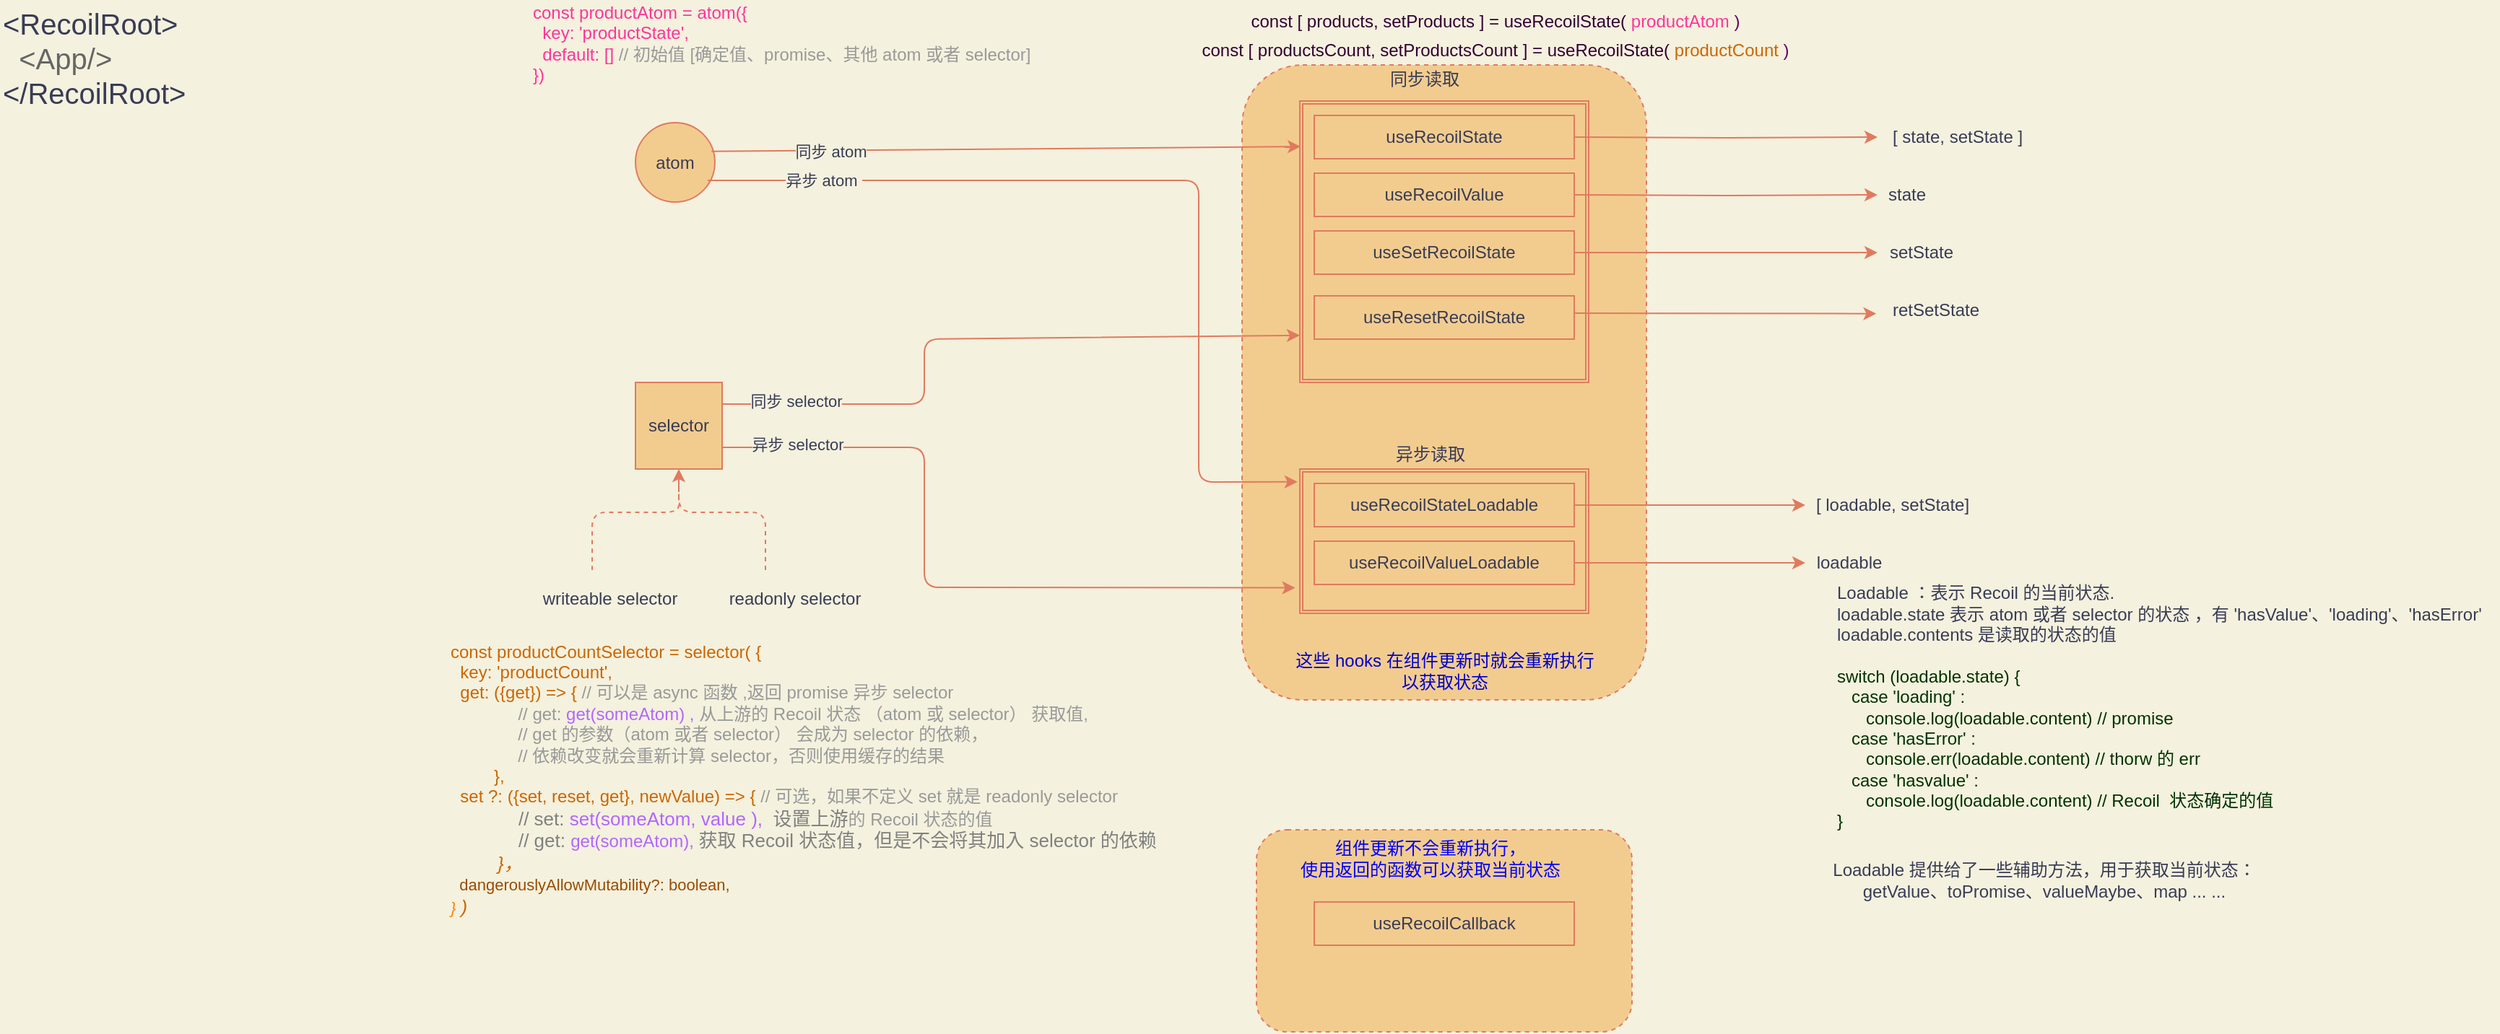 <mxfile version="13.6.5">
    <diagram id="i2OgHjfCd6dJsEXkG7xI" name="第 1 页">
        <mxGraphModel dx="932" dy="566" grid="1" gridSize="10" guides="1" tooltips="1" connect="1" arrows="1" fold="1" page="1" pageScale="1" pageWidth="827" pageHeight="1169" background="#F4F1DE" math="0" shadow="0">
            <root>
                <mxCell id="0"/>
                <mxCell id="1" parent="0"/>
                <mxCell id="76" value="" style="rounded=1;whiteSpace=wrap;html=1;dashed=1;strokeColor=#E07A5F;fillColor=#F2CC8F;fontColor=#393C56;" parent="1" vertex="1">
                    <mxGeometry x="940" y="620" width="260" height="140" as="geometry"/>
                </mxCell>
                <mxCell id="74" value="" style="rounded=1;whiteSpace=wrap;html=1;dashed=1;strokeColor=#E07A5F;fillColor=#F2CC8F;fontColor=#393C56;" parent="1" vertex="1">
                    <mxGeometry x="930" y="90" width="280" height="440" as="geometry"/>
                </mxCell>
                <mxCell id="35" value="" style="shape=ext;double=1;rounded=0;whiteSpace=wrap;html=1;fillColor=#F2CC8F;strokeColor=#E07A5F;fontColor=#393C56;" parent="1" vertex="1">
                    <mxGeometry x="970" y="115" width="200" height="195" as="geometry"/>
                </mxCell>
                <mxCell id="8" value="" style="edgeStyle=orthogonalEdgeStyle;rounded=0;orthogonalLoop=1;jettySize=auto;html=1;strokeColor=#E07A5F;fontColor=#393C56;labelBackgroundColor=#F4F1DE;" parent="1" target="7" edge="1">
                    <mxGeometry relative="1" as="geometry">
                        <mxPoint x="1160" y="140" as="sourcePoint"/>
                    </mxGeometry>
                </mxCell>
                <mxCell id="7" value="[ state, setState ]" style="text;html=1;align=center;verticalAlign=middle;resizable=0;points=[];autosize=1;fontColor=#393C56;" parent="1" vertex="1">
                    <mxGeometry x="1370" y="130" width="110" height="20" as="geometry"/>
                </mxCell>
                <mxCell id="13" value="" style="edgeStyle=orthogonalEdgeStyle;rounded=0;orthogonalLoop=1;jettySize=auto;html=1;strokeColor=#E07A5F;fontColor=#393C56;labelBackgroundColor=#F4F1DE;" parent="1" target="12" edge="1">
                    <mxGeometry relative="1" as="geometry">
                        <mxPoint x="1160" y="180" as="sourcePoint"/>
                    </mxGeometry>
                </mxCell>
                <mxCell id="12" value="state" style="text;html=1;align=center;verticalAlign=middle;resizable=0;points=[];autosize=1;fontColor=#393C56;" parent="1" vertex="1">
                    <mxGeometry x="1370" y="170" width="40" height="20" as="geometry"/>
                </mxCell>
                <mxCell id="24" value="" style="edgeStyle=orthogonalEdgeStyle;rounded=0;orthogonalLoop=1;jettySize=auto;html=1;exitX=1;exitY=0.5;exitDx=0;exitDy=0;strokeColor=#E07A5F;fontColor=#393C56;labelBackgroundColor=#F4F1DE;" parent="1" source="40" target="23" edge="1">
                    <mxGeometry relative="1" as="geometry">
                        <mxPoint x="1170" y="220" as="sourcePoint"/>
                    </mxGeometry>
                </mxCell>
                <mxCell id="17" value="atom" style="ellipse;whiteSpace=wrap;html=1;aspect=fixed;fillColor=#F2CC8F;strokeColor=#E07A5F;fontColor=#393C56;" parent="1" vertex="1">
                    <mxGeometry x="510" y="130" width="55" height="55" as="geometry"/>
                </mxCell>
                <mxCell id="18" value="selector" style="whiteSpace=wrap;html=1;aspect=fixed;fillColor=#F2CC8F;strokeColor=#E07A5F;fontColor=#393C56;" parent="1" vertex="1">
                    <mxGeometry x="510" y="310" width="60" height="60" as="geometry"/>
                </mxCell>
                <mxCell id="23" value="setState" style="text;html=1;align=center;verticalAlign=middle;resizable=0;points=[];autosize=1;fontColor=#393C56;" parent="1" vertex="1">
                    <mxGeometry x="1370" y="210" width="60" height="20" as="geometry"/>
                </mxCell>
                <mxCell id="28" value="retSetState" style="text;html=1;align=center;verticalAlign=middle;resizable=0;points=[];autosize=1;fontColor=#393C56;" parent="1" vertex="1">
                    <mxGeometry x="1370" y="250" width="80" height="20" as="geometry"/>
                </mxCell>
                <mxCell id="72" style="edgeStyle=orthogonalEdgeStyle;rounded=0;orthogonalLoop=1;jettySize=auto;html=1;exitX=0.1;exitY=0.5;exitDx=0;exitDy=0;exitPerimeter=0;entryX=0.5;entryY=1;entryDx=0;entryDy=0;strokeColor=#E07A5F;fontColor=#393C56;labelBackgroundColor=#F4F1DE;" parent="1" source="29" target="18" edge="1">
                    <mxGeometry relative="1" as="geometry"/>
                </mxCell>
                <mxCell id="29" value="" style="shape=curlyBracket;whiteSpace=wrap;html=1;rounded=1;dashed=1;rotation=90;size=0.333;fillColor=#F2CC8F;strokeColor=#E07A5F;fontColor=#393C56;" parent="1" vertex="1">
                    <mxGeometry x="510" y="350" width="60" height="120" as="geometry"/>
                </mxCell>
                <mxCell id="30" value="writeable selector" style="text;html=1;align=center;verticalAlign=middle;resizable=0;points=[];autosize=1;fontColor=#393C56;" parent="1" vertex="1">
                    <mxGeometry x="437" y="450" width="110" height="20" as="geometry"/>
                </mxCell>
                <mxCell id="31" value="readonly selector" style="text;html=1;align=center;verticalAlign=middle;resizable=0;points=[];autosize=1;fontColor=#393C56;" parent="1" vertex="1">
                    <mxGeometry x="565" y="450" width="110" height="20" as="geometry"/>
                </mxCell>
                <mxCell id="33" value="异步 atom&amp;nbsp;" style="endArrow=classic;html=1;entryX=-0.008;entryY=0.089;entryDx=0;entryDy=0;entryPerimeter=0;strokeColor=#E07A5F;fontColor=#393C56;labelBackgroundColor=#F4F1DE;" parent="1" target="42" edge="1">
                    <mxGeometry x="-0.741" width="50" height="50" relative="1" as="geometry">
                        <mxPoint x="560" y="170" as="sourcePoint"/>
                        <mxPoint x="810" y="380" as="targetPoint"/>
                        <Array as="points">
                            <mxPoint x="900" y="170"/>
                            <mxPoint x="900" y="379"/>
                        </Array>
                        <mxPoint as="offset"/>
                    </mxGeometry>
                </mxCell>
                <mxCell id="38" value="useRecoilState" style="rounded=0;whiteSpace=wrap;html=1;fillColor=#F2CC8F;strokeColor=#E07A5F;fontColor=#393C56;" parent="1" vertex="1">
                    <mxGeometry x="980" y="125" width="180" height="30" as="geometry"/>
                </mxCell>
                <mxCell id="39" value="useRecoilValue" style="rounded=0;whiteSpace=wrap;html=1;fillColor=#F2CC8F;strokeColor=#E07A5F;fontColor=#393C56;" parent="1" vertex="1">
                    <mxGeometry x="980" y="165" width="180" height="30" as="geometry"/>
                </mxCell>
                <mxCell id="40" value="useSetRecoilState" style="rounded=0;whiteSpace=wrap;html=1;fillColor=#F2CC8F;strokeColor=#E07A5F;fontColor=#393C56;" parent="1" vertex="1">
                    <mxGeometry x="980" y="205" width="180" height="30" as="geometry"/>
                </mxCell>
                <mxCell id="41" value="useResetRecoilState" style="rounded=0;whiteSpace=wrap;html=1;fillColor=#F2CC8F;strokeColor=#E07A5F;fontColor=#393C56;" parent="1" vertex="1">
                    <mxGeometry x="980" y="250" width="180" height="30" as="geometry"/>
                </mxCell>
                <mxCell id="42" value="" style="shape=ext;double=1;rounded=0;whiteSpace=wrap;html=1;fillColor=#F2CC8F;strokeColor=#E07A5F;fontColor=#393C56;" parent="1" vertex="1">
                    <mxGeometry x="970" y="370" width="200" height="100" as="geometry"/>
                </mxCell>
                <mxCell id="52" value="" style="edgeStyle=orthogonalEdgeStyle;rounded=0;orthogonalLoop=1;jettySize=auto;html=1;strokeColor=#E07A5F;fontColor=#393C56;labelBackgroundColor=#F4F1DE;" parent="1" source="45" target="56" edge="1">
                    <mxGeometry relative="1" as="geometry">
                        <mxPoint x="1240" y="395" as="targetPoint"/>
                    </mxGeometry>
                </mxCell>
                <mxCell id="45" value="&lt;span&gt;useRecoilStateLoadable&lt;/span&gt;" style="rounded=0;whiteSpace=wrap;html=1;fillColor=#F2CC8F;strokeColor=#E07A5F;fontColor=#393C56;" parent="1" vertex="1">
                    <mxGeometry x="980" y="380" width="180" height="30" as="geometry"/>
                </mxCell>
                <mxCell id="46" value="&lt;span&gt;useRecoilValueLoadable&lt;/span&gt;" style="rounded=0;whiteSpace=wrap;html=1;fillColor=#F2CC8F;strokeColor=#E07A5F;fontColor=#393C56;" parent="1" vertex="1">
                    <mxGeometry x="980" y="420" width="180" height="30" as="geometry"/>
                </mxCell>
                <mxCell id="47" value="同步 selector" style="endArrow=classic;html=1;exitX=1;exitY=0.25;exitDx=0;exitDy=0;entryX=0;entryY=0.833;entryDx=0;entryDy=0;entryPerimeter=0;strokeColor=#E07A5F;fontColor=#393C56;labelBackgroundColor=#F4F1DE;" parent="1" source="18" target="35" edge="1">
                    <mxGeometry x="-0.773" y="2" width="50" height="50" relative="1" as="geometry">
                        <mxPoint x="570" y="540" as="sourcePoint"/>
                        <mxPoint x="810" y="290" as="targetPoint"/>
                        <Array as="points">
                            <mxPoint x="710" y="325"/>
                            <mxPoint x="710" y="280"/>
                        </Array>
                        <mxPoint as="offset"/>
                    </mxGeometry>
                </mxCell>
                <mxCell id="50" value="异步 selector" style="endArrow=classic;html=1;exitX=1;exitY=0.75;exitDx=0;exitDy=0;entryX=-0.016;entryY=0.823;entryDx=0;entryDy=0;entryPerimeter=0;strokeColor=#E07A5F;fontColor=#393C56;labelBackgroundColor=#F4F1DE;" parent="1" source="18" target="42" edge="1">
                    <mxGeometry x="-0.791" y="2" width="50" height="50" relative="1" as="geometry">
                        <mxPoint x="749" y="440" as="sourcePoint"/>
                        <mxPoint x="810" y="450" as="targetPoint"/>
                        <Array as="points">
                            <mxPoint x="710" y="355"/>
                            <mxPoint x="710" y="452"/>
                        </Array>
                        <mxPoint as="offset"/>
                    </mxGeometry>
                </mxCell>
                <mxCell id="55" value="" style="endArrow=classic;html=1;exitX=1;exitY=0.5;exitDx=0;exitDy=0;entryX=0;entryY=0.5;entryDx=0;entryDy=0;entryPerimeter=0;strokeColor=#E07A5F;fontColor=#393C56;labelBackgroundColor=#F4F1DE;" parent="1" source="46" target="57" edge="1">
                    <mxGeometry width="50" height="50" relative="1" as="geometry">
                        <mxPoint x="1026" y="440" as="sourcePoint"/>
                        <mxPoint x="1236" y="435" as="targetPoint"/>
                    </mxGeometry>
                </mxCell>
                <mxCell id="56" value="&lt;span&gt;[ loadable, setState]&lt;/span&gt;" style="text;html=1;align=center;verticalAlign=middle;resizable=0;points=[];autosize=1;fontColor=#393C56;" parent="1" vertex="1">
                    <mxGeometry x="1320" y="385" width="120" height="20" as="geometry"/>
                </mxCell>
                <mxCell id="57" value="loadable" style="text;html=1;align=center;verticalAlign=middle;resizable=0;points=[];autosize=1;fontColor=#393C56;" parent="1" vertex="1">
                    <mxGeometry x="1320" y="425" width="60" height="20" as="geometry"/>
                </mxCell>
                <mxCell id="58" value="同步读取" style="text;html=1;align=center;verticalAlign=middle;resizable=0;points=[];autosize=1;fontColor=#393C56;" parent="1" vertex="1">
                    <mxGeometry x="1026" y="90" width="60" height="20" as="geometry"/>
                </mxCell>
                <mxCell id="59" value="异步读取" style="text;html=1;align=center;verticalAlign=middle;resizable=0;points=[];autosize=1;fontColor=#393C56;" parent="1" vertex="1">
                    <mxGeometry x="1030" y="350" width="60" height="20" as="geometry"/>
                </mxCell>
                <mxCell id="60" value="&lt;font color=&quot;#ff3399&quot;&gt;const productAtom = atom({&lt;br&gt;&amp;nbsp; key: 'productState',&amp;nbsp;&lt;br&gt;&amp;nbsp; default: [] &lt;/font&gt;&lt;font color=&quot;#999999&quot;&gt;// 初始值 [确定值、promise、其他 atom 或者 selector]&lt;/font&gt;&lt;font color=&quot;#ff3399&quot;&gt;&lt;br&gt;})&lt;/font&gt;" style="text;html=1;align=left;verticalAlign=middle;resizable=0;points=[];autosize=1;fontColor=#393C56;" parent="1" vertex="1">
                    <mxGeometry x="437" y="45" width="360" height="60" as="geometry"/>
                </mxCell>
                <mxCell id="61" value="&lt;font color=&quot;#330033&quot;&gt;const [ products, setProducts ] =&amp;nbsp;useRecoilState(&lt;/font&gt;&amp;nbsp;&lt;span style=&quot;color: rgb(255 , 51 , 153) ; text-align: left&quot;&gt;productAtom&amp;nbsp;&lt;/span&gt;&lt;span style=&quot;text-align: left&quot;&gt;&lt;font color=&quot;#660066&quot;&gt;)&lt;/font&gt;&lt;/span&gt;" style="text;html=1;align=center;verticalAlign=middle;resizable=0;points=[];autosize=1;fontColor=#393C56;" parent="1" vertex="1">
                    <mxGeometry x="930" y="50" width="350" height="20" as="geometry"/>
                </mxCell>
                <mxCell id="62" value="&lt;font color=&quot;#cc6600&quot;&gt;const productCountSelector = selector( {&lt;/font&gt;&lt;br&gt;&lt;font color=&quot;#cc6600&quot;&gt;&amp;nbsp; key: 'productCount',&lt;/font&gt;&lt;br&gt;&lt;font color=&quot;#cc6600&quot;&gt;&amp;nbsp; get: ({get}) =&amp;gt; { &lt;/font&gt;&lt;font color=&quot;#999999&quot;&gt;// 可以是 async 函数 ,返回 promise 异步 selector&lt;/font&gt;&lt;br&gt;&amp;nbsp; &amp;nbsp; &amp;nbsp; &amp;nbsp; &amp;nbsp; &amp;nbsp; &amp;nbsp; &lt;font color=&quot;#999999&quot;&gt;// get: &lt;/font&gt;&lt;font color=&quot;#b266ff&quot;&gt;get(someAtom) ,&amp;nbsp;&lt;/font&gt;&lt;font color=&quot;#999999&quot;&gt;从上游的 Recoil 状态 （atom 或 selector） 获取值,&lt;br&gt;&amp;nbsp; &amp;nbsp; &amp;nbsp; &amp;nbsp; &amp;nbsp; &amp;nbsp; &amp;nbsp; // get 的参数（atom 或者 selector） 会成为 selector 的依赖，&lt;br&gt;&amp;nbsp; &amp;nbsp; &amp;nbsp; &amp;nbsp; &amp;nbsp; &amp;nbsp; &amp;nbsp; // 依赖改变就会重新计算 selector，否则使用缓存的结果&lt;/font&gt;&lt;br&gt;&lt;font color=&quot;#cc6600&quot;&gt;&amp;nbsp; &amp;nbsp; &amp;nbsp; &amp;nbsp; &amp;nbsp;},&lt;/font&gt;&lt;br&gt;&lt;font color=&quot;#cc6600&quot;&gt;&amp;nbsp; set ?: ({set, reset, get}, newValue) =&amp;gt; { &lt;/font&gt;&lt;font color=&quot;#999999&quot;&gt;// 可选，如果不定义 set 就是&amp;nbsp;&lt;span style=&quot;text-align: center&quot;&gt;readonly selector&lt;/span&gt;&lt;/font&gt;&lt;font color=&quot;#cc6600&quot;&gt;&lt;br&gt;&lt;/font&gt;&lt;font style=&quot;font-size: 13px&quot;&gt;&lt;font style=&quot;font-size: 13px&quot;&gt;&lt;i style=&quot;color: rgb(128 , 128 , 128)&quot;&gt;&amp;nbsp; &amp;nbsp; &amp;nbsp; &amp;nbsp; &amp;nbsp; &amp;nbsp;&lt;/i&gt;&lt;font color=&quot;#808080&quot;&gt; &amp;nbsp;// set: &lt;/font&gt;&lt;font color=&quot;#b266ff&quot;&gt;set(someAtom, value ),&amp;nbsp;&lt;/font&gt;&lt;font color=&quot;#808080&quot;&gt; 设置上游&lt;/font&gt;&lt;/font&gt;&lt;/font&gt;&lt;span style=&quot;color: rgb(153 , 153 , 153)&quot;&gt;的 Recoil 状态的值&lt;/span&gt;&lt;font color=&quot;#808080&quot; style=&quot;font-size: 13px&quot;&gt;&lt;font style=&quot;font-size: 13px&quot;&gt;&lt;br&gt;&amp;nbsp; &amp;nbsp; &amp;nbsp; &amp;nbsp; &amp;nbsp; &amp;nbsp; &amp;nbsp;// get:&amp;nbsp;&lt;/font&gt;&lt;/font&gt;&lt;span style=&quot;color: rgb(178 , 102 , 255)&quot;&gt;get(someAtom),&amp;nbsp;&lt;/span&gt;&lt;font color=&quot;#808080&quot; style=&quot;font-size: 13px&quot;&gt;&lt;font style=&quot;font-size: 13px&quot;&gt;获取 Recoil 状态值，但是不会将其加入 selector 的依赖&lt;br&gt;&lt;/font&gt;&lt;/font&gt;&lt;i style=&quot;font-size: 13px&quot;&gt;&lt;font style=&quot;font-size: 13px&quot;&gt;&lt;font color=&quot;#cc6600&quot; style=&quot;font-size: 13px&quot;&gt;&amp;nbsp; &amp;nbsp; &amp;nbsp; &amp;nbsp; &amp;nbsp;}，&lt;br&gt;&lt;/font&gt;&lt;/font&gt;&lt;/i&gt;&lt;font style=&quot;font-size: 11px&quot; color=&quot;#994c00&quot;&gt;&lt;span class=&quot;token plain&quot; style=&quot;box-sizing: border-box&quot;&gt;&amp;nbsp; dangerouslyAllowMutability&lt;/span&gt;&lt;span class=&quot;token operator&quot; style=&quot;box-sizing: border-box&quot;&gt;?&lt;/span&gt;&lt;span class=&quot;token operator&quot; style=&quot;box-sizing: border-box&quot;&gt;:&lt;/span&gt;&lt;span class=&quot;token plain&quot; style=&quot;box-sizing: border-box&quot;&gt; boolean&lt;/span&gt;&lt;span class=&quot;token punctuation&quot; style=&quot;box-sizing: border-box&quot;&gt;,&lt;/span&gt;&lt;/font&gt;&lt;i style=&quot;font-size: 11px&quot;&gt;&lt;font style=&quot;font-size: 11px&quot;&gt;&lt;font style=&quot;font-size: 11px&quot; color=&quot;#ff8000&quot;&gt;&lt;br&gt;&lt;font style=&quot;font-size: 11px&quot;&gt;}&lt;/font&gt;&lt;/font&gt;&lt;font color=&quot;#cc6600&quot; style=&quot;font-size: 13px&quot;&gt; )&lt;/font&gt;&lt;/font&gt;&lt;/i&gt;" style="text;html=1;align=left;verticalAlign=middle;resizable=0;points=[];autosize=1;fontColor=#393C56;" parent="1" vertex="1">
                    <mxGeometry x="380" y="490" width="500" height="190" as="geometry"/>
                </mxCell>
                <mxCell id="63" value="&lt;font color=&quot;#330033&quot;&gt;const [ productsCount, setProductsCount ] =&amp;nbsp;useRecoilState(&lt;/font&gt;&amp;nbsp;&lt;span style=&quot;color: rgb(204 , 102 , 0) ; text-align: left&quot;&gt;productCount&lt;/span&gt;&lt;span style=&quot;color: rgb(255 , 51 , 153) ; text-align: left&quot;&gt;&amp;nbsp;&lt;/span&gt;&lt;span style=&quot;text-align: left&quot;&gt;&lt;font color=&quot;#660066&quot;&gt;)&lt;/font&gt;&lt;/span&gt;" style="text;html=1;align=center;verticalAlign=middle;resizable=0;points=[];autosize=1;fontColor=#393C56;" parent="1" vertex="1">
                    <mxGeometry x="895" y="70" width="420" height="20" as="geometry"/>
                </mxCell>
                <mxCell id="64" value="" style="endArrow=classic;html=1;entryX=-0.01;entryY=0.617;entryDx=0;entryDy=0;entryPerimeter=0;strokeColor=#E07A5F;fontColor=#393C56;labelBackgroundColor=#F4F1DE;" parent="1" target="28" edge="1">
                    <mxGeometry width="50" height="50" relative="1" as="geometry">
                        <mxPoint x="1160" y="262" as="sourcePoint"/>
                        <mxPoint x="1116" y="330" as="targetPoint"/>
                    </mxGeometry>
                </mxCell>
                <mxCell id="65" value="Loadable ：表示 Recoil 的当前状态.&lt;br&gt;loadable.state 表示 atom 或者 selector 的状态 ，有 'hasValue'、'loading'、'hasError'&lt;br&gt;loadable.contents 是读取的状态的值&lt;br&gt;&lt;br&gt;&lt;font color=&quot;#003300&quot;&gt;switch (loadable.state) {&lt;br&gt;&amp;nbsp; &amp;nbsp;case 'loading' : &lt;br&gt;&amp;nbsp; &amp;nbsp; &amp;nbsp; console.log(loadable.content) // promise&lt;br&gt;&amp;nbsp; &amp;nbsp;case 'hasError' : &lt;br&gt;&amp;nbsp; &amp;nbsp; &amp;nbsp; console.err(loadable.content) // thorw 的 err&lt;br&gt;&amp;nbsp; &amp;nbsp;case 'hasvalue' : &lt;br&gt;&amp;nbsp; &amp;nbsp; &amp;nbsp; console.log(loadable.content) // Recoil&amp;nbsp; 状态确定的值&lt;br&gt;}&lt;/font&gt;" style="text;html=1;align=left;verticalAlign=middle;resizable=0;points=[];autosize=1;fontColor=#393C56;" parent="1" vertex="1">
                    <mxGeometry x="1340" y="450" width="460" height="170" as="geometry"/>
                </mxCell>
                <mxCell id="66" value="Loadable 提供给了一些辅助方法，用于获取当前状态：&lt;br&gt;getValue、toPromise、valueMaybe、map ... ..." style="text;html=1;align=center;verticalAlign=middle;resizable=0;points=[];autosize=1;fontColor=#393C56;" parent="1" vertex="1">
                    <mxGeometry x="1330" y="640" width="310" height="30" as="geometry"/>
                </mxCell>
                <mxCell id="67" value="&lt;font style=&quot;font-size: 20px&quot;&gt;&amp;lt;RecoilRoot&amp;gt;&lt;br&gt;&amp;nbsp;&lt;font color=&quot;#666666&quot;&gt; &amp;lt;App/&amp;gt;&lt;/font&gt;&lt;br&gt;&amp;lt;/RecoilRoot&amp;gt;&lt;/font&gt;" style="text;html=1;align=left;verticalAlign=middle;resizable=0;points=[];autosize=1;fontColor=#393C56;" parent="1" vertex="1">
                    <mxGeometry x="70" y="60" width="140" height="50" as="geometry"/>
                </mxCell>
                <mxCell id="70" value="" style="endArrow=classic;html=1;entryX=0.003;entryY=0.162;entryDx=0;entryDy=0;entryPerimeter=0;exitX=0.958;exitY=0.361;exitDx=0;exitDy=0;exitPerimeter=0;strokeColor=#E07A5F;fontColor=#393C56;labelBackgroundColor=#F4F1DE;" parent="1" source="17" target="35" edge="1">
                    <mxGeometry width="50" height="50" relative="1" as="geometry">
                        <mxPoint x="570" y="150" as="sourcePoint"/>
                        <mxPoint x="850" y="380" as="targetPoint"/>
                    </mxGeometry>
                </mxCell>
                <mxCell id="71" value="同步 atom" style="edgeLabel;html=1;align=center;verticalAlign=middle;resizable=0;points=[];fontColor=#393C56;labelBackgroundColor=#F4F1DE;" parent="70" vertex="1" connectable="0">
                    <mxGeometry x="-0.625" relative="1" as="geometry">
                        <mxPoint x="6" y="0.42" as="offset"/>
                    </mxGeometry>
                </mxCell>
                <mxCell id="73" value="&lt;span&gt;useRecoilCallback&lt;/span&gt;" style="rounded=0;whiteSpace=wrap;html=1;fillColor=#F2CC8F;strokeColor=#E07A5F;fontColor=#393C56;" parent="1" vertex="1">
                    <mxGeometry x="980" y="670" width="180" height="30" as="geometry"/>
                </mxCell>
                <mxCell id="75" value="&lt;font color=&quot;#0000cc&quot;&gt;这些 hooks 在组件更新时就会重新执行&lt;br&gt;以获取状态&lt;/font&gt;" style="text;html=1;align=center;verticalAlign=middle;resizable=0;points=[];autosize=1;fontColor=#393C56;" parent="1" vertex="1">
                    <mxGeometry x="960" y="495" width="220" height="30" as="geometry"/>
                </mxCell>
                <mxCell id="77" value="&lt;font color=&quot;#0000ff&quot;&gt;组件更新不会重新执行，&lt;br&gt;使用返回的函数可以获取当前状态&lt;/font&gt;" style="text;html=1;align=center;verticalAlign=middle;resizable=0;points=[];autosize=1;fontColor=#393C56;" parent="1" vertex="1">
                    <mxGeometry x="960" y="625" width="200" height="30" as="geometry"/>
                </mxCell>
            </root>
        </mxGraphModel>
    </diagram>
</mxfile>